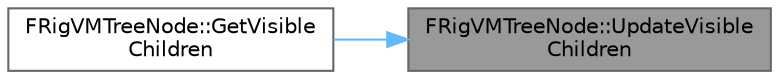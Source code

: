 digraph "FRigVMTreeNode::UpdateVisibleChildren"
{
 // INTERACTIVE_SVG=YES
 // LATEX_PDF_SIZE
  bgcolor="transparent";
  edge [fontname=Helvetica,fontsize=10,labelfontname=Helvetica,labelfontsize=10];
  node [fontname=Helvetica,fontsize=10,shape=box,height=0.2,width=0.4];
  rankdir="RL";
  Node1 [id="Node000001",label="FRigVMTreeNode::UpdateVisible\lChildren",height=0.2,width=0.4,color="gray40", fillcolor="grey60", style="filled", fontcolor="black",tooltip=" "];
  Node1 -> Node2 [id="edge1_Node000001_Node000002",dir="back",color="steelblue1",style="solid",tooltip=" "];
  Node2 [id="Node000002",label="FRigVMTreeNode::GetVisible\lChildren",height=0.2,width=0.4,color="grey40", fillcolor="white", style="filled",URL="$da/da1/classFRigVMTreeNode.html#a5dbee4be89e9e55c1d76fbd48015b9b3",tooltip=" "];
}
